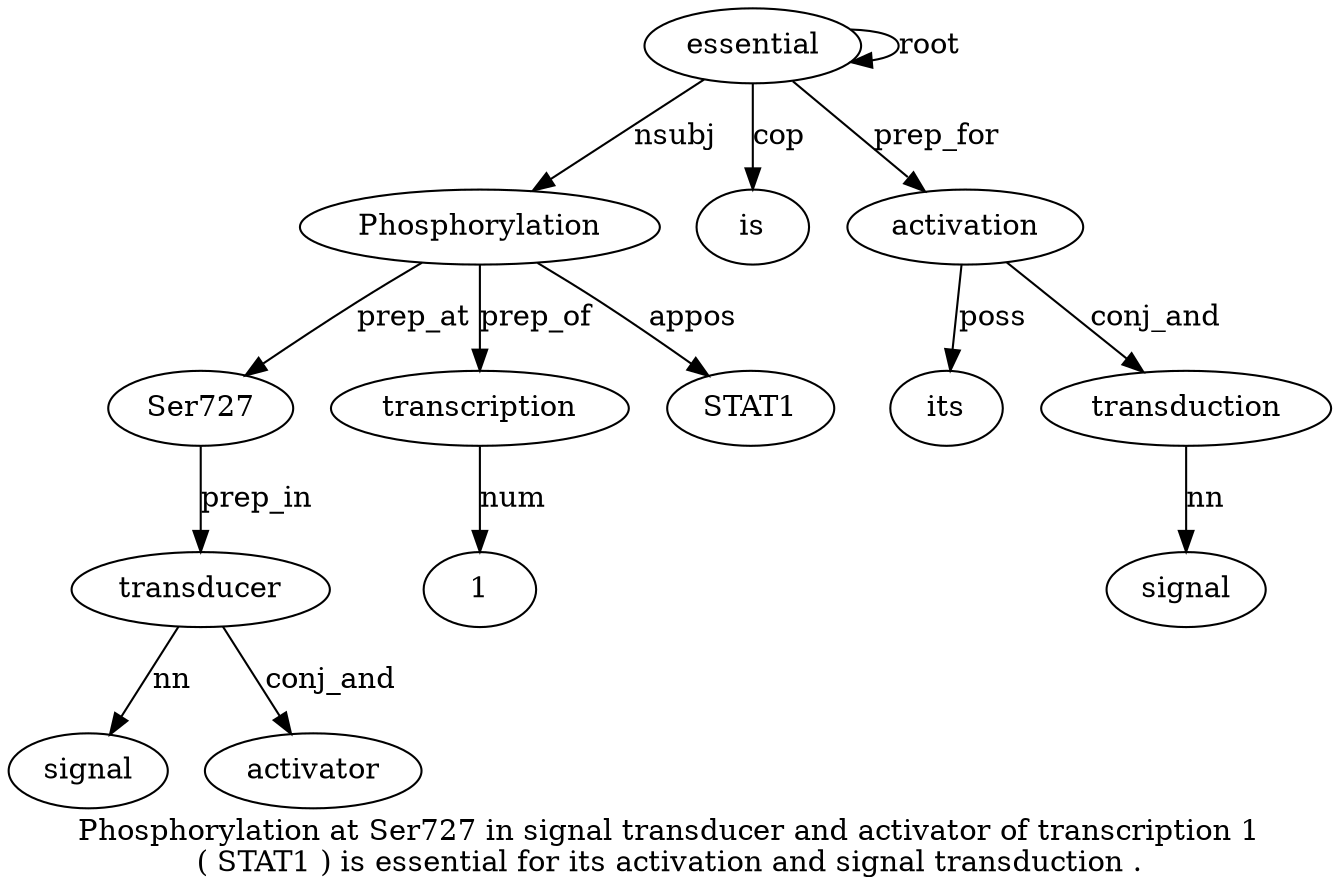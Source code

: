 digraph "Phosphorylation at Ser727 in signal transducer and activator of transcription 1 ( STAT1 ) is essential for its activation and signal transduction ." {
label="Phosphorylation at Ser727 in signal transducer and activator of transcription 1
( STAT1 ) is essential for its activation and signal transduction .";
essential16 [style=filled, fillcolor=white, label=essential];
Phosphorylation1 [style=filled, fillcolor=white, label=Phosphorylation];
essential16 -> Phosphorylation1  [label=nsubj];
Ser7273 [style=filled, fillcolor=white, label=Ser727];
Phosphorylation1 -> Ser7273  [label=prep_at];
transducer6 [style=filled, fillcolor=white, label=transducer];
signal5 [style=filled, fillcolor=white, label=signal];
transducer6 -> signal5  [label=nn];
Ser7273 -> transducer6  [label=prep_in];
activator8 [style=filled, fillcolor=white, label=activator];
transducer6 -> activator8  [label=conj_and];
transcription10 [style=filled, fillcolor=white, label=transcription];
Phosphorylation1 -> transcription10  [label=prep_of];
1 [style=filled, fillcolor=white, label=1];
transcription10 -> 1  [label=num];
STAT113 [style=filled, fillcolor=white, label=STAT1];
Phosphorylation1 -> STAT113  [label=appos];
is15 [style=filled, fillcolor=white, label=is];
essential16 -> is15  [label=cop];
essential16 -> essential16  [label=root];
activation19 [style=filled, fillcolor=white, label=activation];
its18 [style=filled, fillcolor=white, label=its];
activation19 -> its18  [label=poss];
essential16 -> activation19  [label=prep_for];
transduction22 [style=filled, fillcolor=white, label=transduction];
signal21 [style=filled, fillcolor=white, label=signal];
transduction22 -> signal21  [label=nn];
activation19 -> transduction22  [label=conj_and];
}
